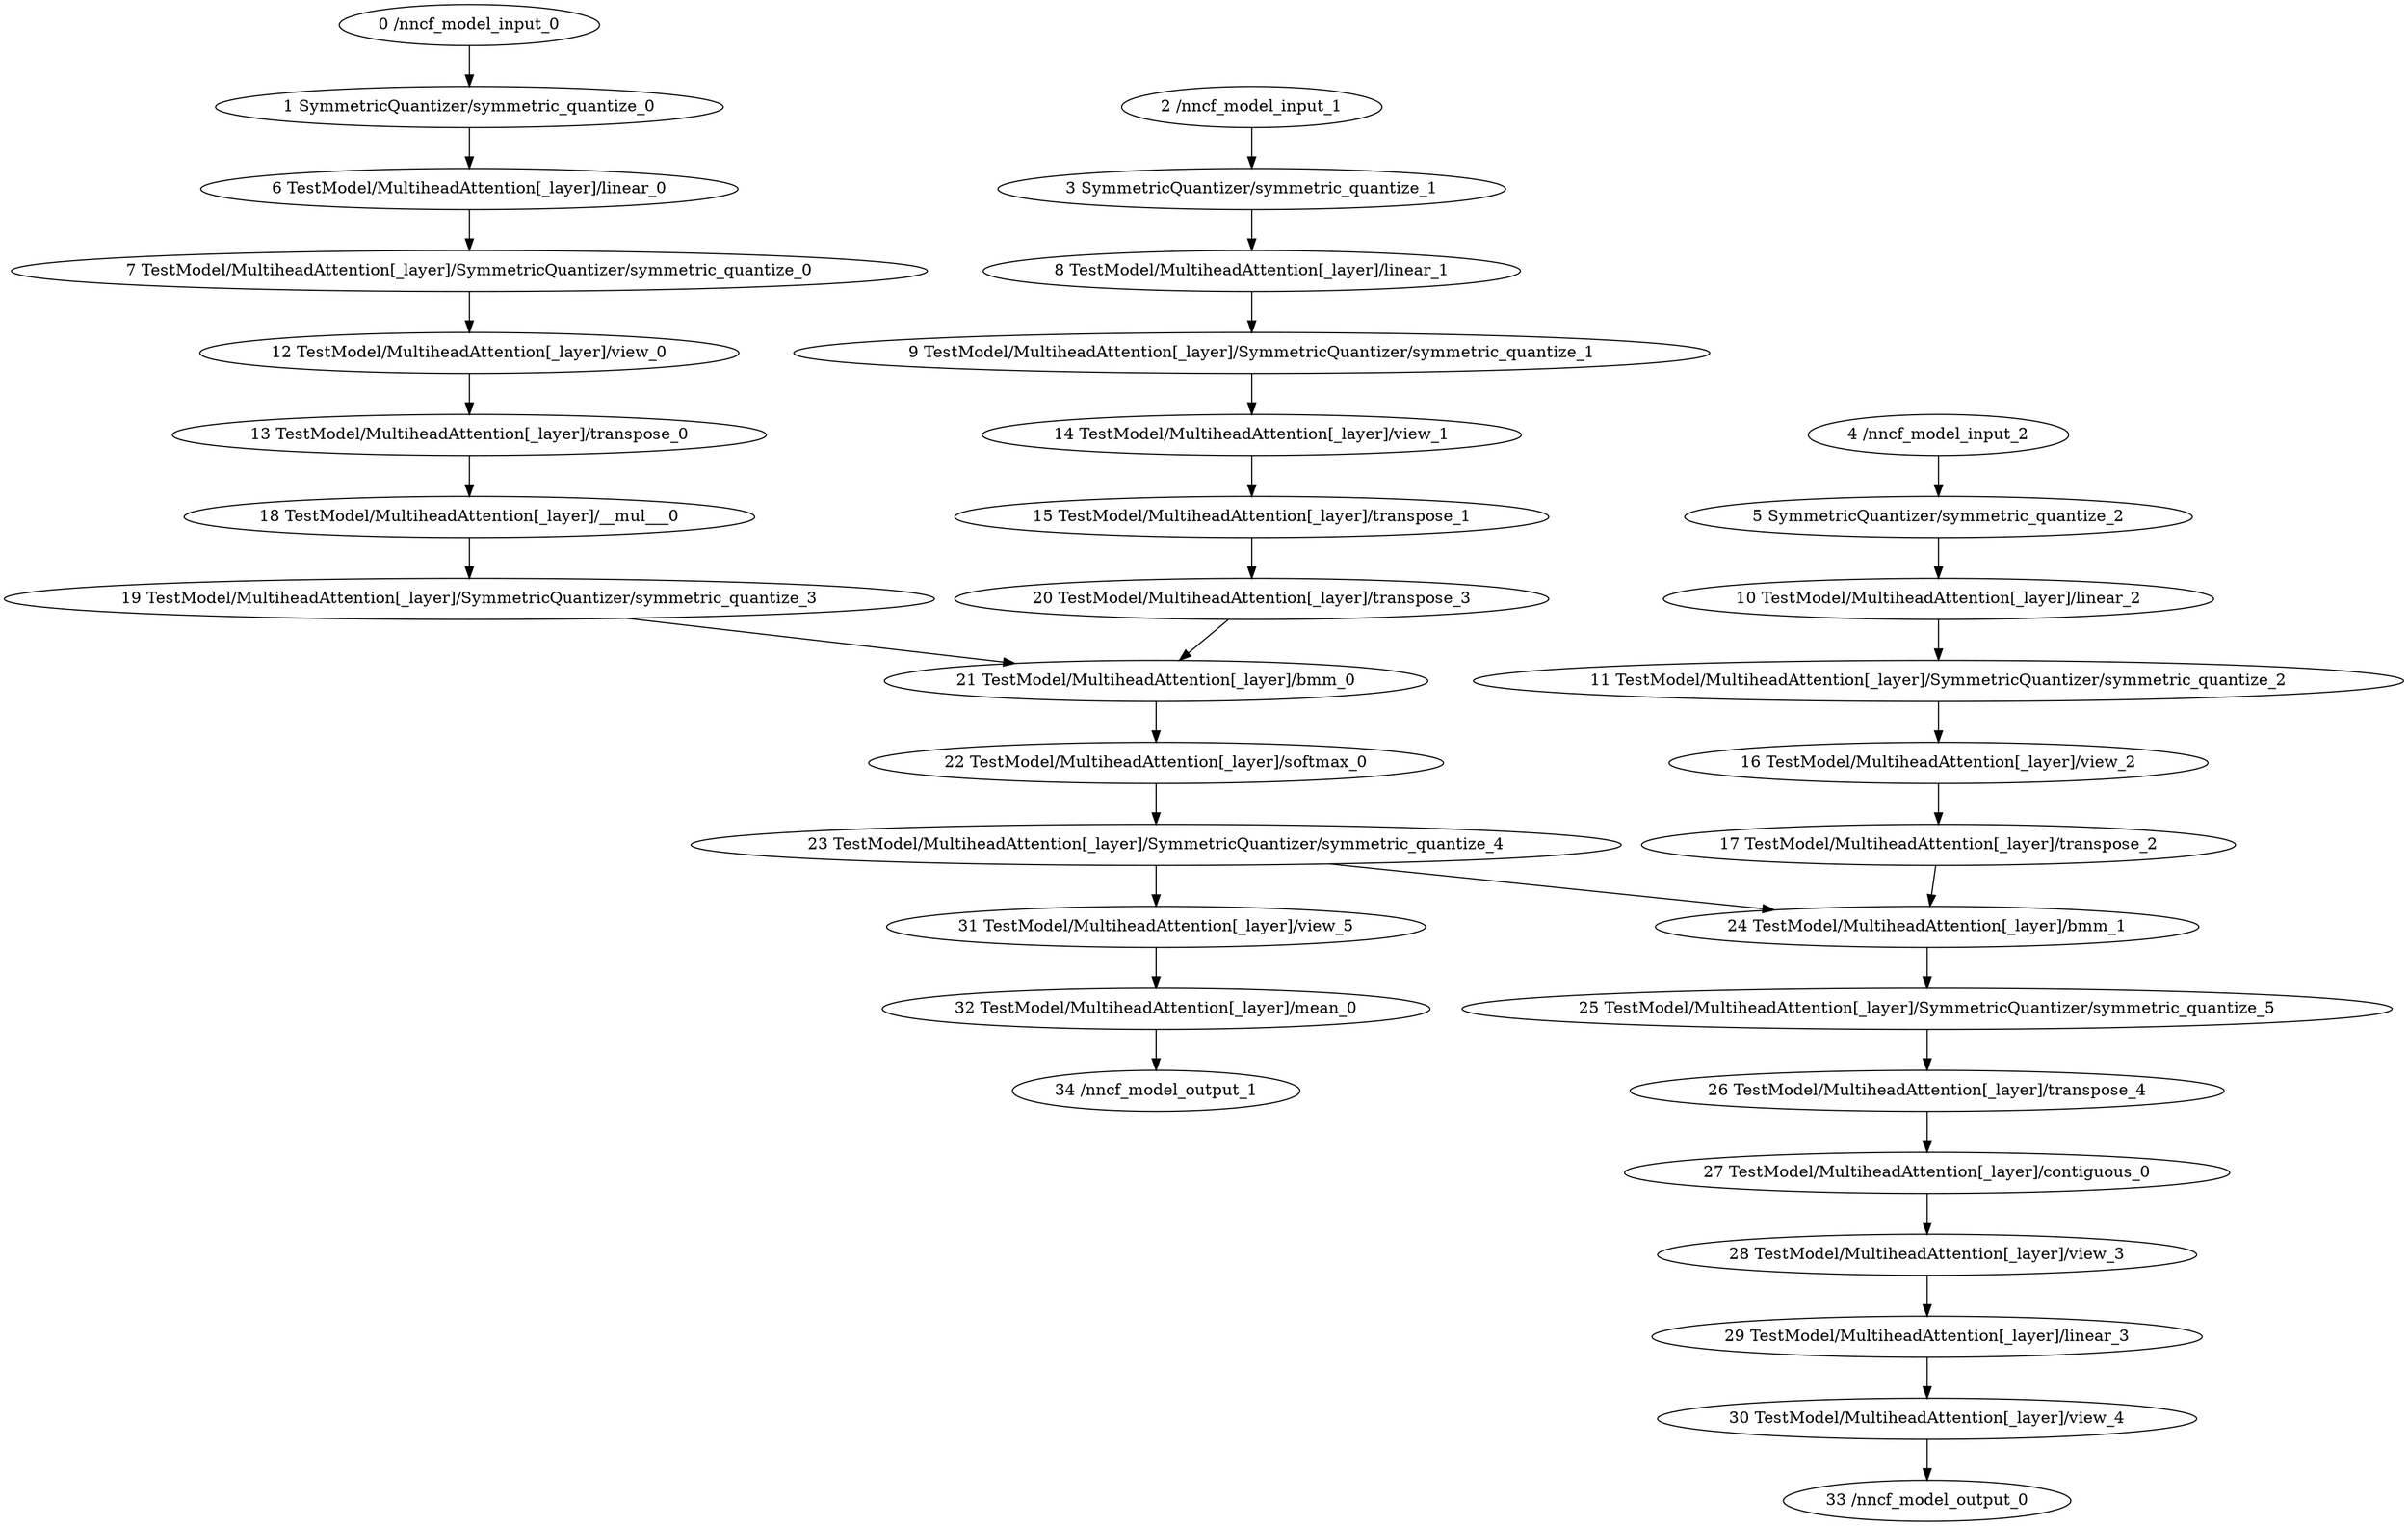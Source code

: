 strict digraph  {
"0 /nncf_model_input_0" [id=0, type=nncf_model_input];
"1 SymmetricQuantizer/symmetric_quantize_0" [id=1, type=symmetric_quantize];
"2 /nncf_model_input_1" [id=2, type=nncf_model_input];
"3 SymmetricQuantizer/symmetric_quantize_1" [id=3, type=symmetric_quantize];
"4 /nncf_model_input_2" [id=4, type=nncf_model_input];
"5 SymmetricQuantizer/symmetric_quantize_2" [id=5, type=symmetric_quantize];
"6 TestModel/MultiheadAttention[_layer]/linear_0" [id=6, type=linear];
"7 TestModel/MultiheadAttention[_layer]/SymmetricQuantizer/symmetric_quantize_0" [id=7, type=symmetric_quantize];
"8 TestModel/MultiheadAttention[_layer]/linear_1" [id=8, type=linear];
"9 TestModel/MultiheadAttention[_layer]/SymmetricQuantizer/symmetric_quantize_1" [id=9, type=symmetric_quantize];
"10 TestModel/MultiheadAttention[_layer]/linear_2" [id=10, type=linear];
"11 TestModel/MultiheadAttention[_layer]/SymmetricQuantizer/symmetric_quantize_2" [id=11, type=symmetric_quantize];
"12 TestModel/MultiheadAttention[_layer]/view_0" [id=12, type=view];
"13 TestModel/MultiheadAttention[_layer]/transpose_0" [id=13, type=transpose];
"14 TestModel/MultiheadAttention[_layer]/view_1" [id=14, type=view];
"15 TestModel/MultiheadAttention[_layer]/transpose_1" [id=15, type=transpose];
"16 TestModel/MultiheadAttention[_layer]/view_2" [id=16, type=view];
"17 TestModel/MultiheadAttention[_layer]/transpose_2" [id=17, type=transpose];
"18 TestModel/MultiheadAttention[_layer]/__mul___0" [id=18, type=__mul__];
"19 TestModel/MultiheadAttention[_layer]/SymmetricQuantizer/symmetric_quantize_3" [id=19, type=symmetric_quantize];
"20 TestModel/MultiheadAttention[_layer]/transpose_3" [id=20, type=transpose];
"21 TestModel/MultiheadAttention[_layer]/bmm_0" [id=21, type=bmm];
"22 TestModel/MultiheadAttention[_layer]/softmax_0" [id=22, type=softmax];
"23 TestModel/MultiheadAttention[_layer]/SymmetricQuantizer/symmetric_quantize_4" [id=23, type=symmetric_quantize];
"24 TestModel/MultiheadAttention[_layer]/bmm_1" [id=24, type=bmm];
"25 TestModel/MultiheadAttention[_layer]/SymmetricQuantizer/symmetric_quantize_5" [id=25, type=symmetric_quantize];
"26 TestModel/MultiheadAttention[_layer]/transpose_4" [id=26, type=transpose];
"27 TestModel/MultiheadAttention[_layer]/contiguous_0" [id=27, type=contiguous];
"28 TestModel/MultiheadAttention[_layer]/view_3" [id=28, type=view];
"29 TestModel/MultiheadAttention[_layer]/linear_3" [id=29, type=linear];
"30 TestModel/MultiheadAttention[_layer]/view_4" [id=30, type=view];
"31 TestModel/MultiheadAttention[_layer]/view_5" [id=31, type=view];
"32 TestModel/MultiheadAttention[_layer]/mean_0" [id=32, type=mean];
"33 /nncf_model_output_0" [id=33, type=nncf_model_output];
"34 /nncf_model_output_1" [id=34, type=nncf_model_output];
"0 /nncf_model_input_0" -> "1 SymmetricQuantizer/symmetric_quantize_0";
"1 SymmetricQuantizer/symmetric_quantize_0" -> "6 TestModel/MultiheadAttention[_layer]/linear_0";
"2 /nncf_model_input_1" -> "3 SymmetricQuantizer/symmetric_quantize_1";
"3 SymmetricQuantizer/symmetric_quantize_1" -> "8 TestModel/MultiheadAttention[_layer]/linear_1";
"4 /nncf_model_input_2" -> "5 SymmetricQuantizer/symmetric_quantize_2";
"5 SymmetricQuantizer/symmetric_quantize_2" -> "10 TestModel/MultiheadAttention[_layer]/linear_2";
"6 TestModel/MultiheadAttention[_layer]/linear_0" -> "7 TestModel/MultiheadAttention[_layer]/SymmetricQuantizer/symmetric_quantize_0";
"7 TestModel/MultiheadAttention[_layer]/SymmetricQuantizer/symmetric_quantize_0" -> "12 TestModel/MultiheadAttention[_layer]/view_0";
"8 TestModel/MultiheadAttention[_layer]/linear_1" -> "9 TestModel/MultiheadAttention[_layer]/SymmetricQuantizer/symmetric_quantize_1";
"9 TestModel/MultiheadAttention[_layer]/SymmetricQuantizer/symmetric_quantize_1" -> "14 TestModel/MultiheadAttention[_layer]/view_1";
"10 TestModel/MultiheadAttention[_layer]/linear_2" -> "11 TestModel/MultiheadAttention[_layer]/SymmetricQuantizer/symmetric_quantize_2";
"11 TestModel/MultiheadAttention[_layer]/SymmetricQuantizer/symmetric_quantize_2" -> "16 TestModel/MultiheadAttention[_layer]/view_2";
"12 TestModel/MultiheadAttention[_layer]/view_0" -> "13 TestModel/MultiheadAttention[_layer]/transpose_0";
"13 TestModel/MultiheadAttention[_layer]/transpose_0" -> "18 TestModel/MultiheadAttention[_layer]/__mul___0";
"14 TestModel/MultiheadAttention[_layer]/view_1" -> "15 TestModel/MultiheadAttention[_layer]/transpose_1";
"15 TestModel/MultiheadAttention[_layer]/transpose_1" -> "20 TestModel/MultiheadAttention[_layer]/transpose_3";
"16 TestModel/MultiheadAttention[_layer]/view_2" -> "17 TestModel/MultiheadAttention[_layer]/transpose_2";
"17 TestModel/MultiheadAttention[_layer]/transpose_2" -> "24 TestModel/MultiheadAttention[_layer]/bmm_1";
"18 TestModel/MultiheadAttention[_layer]/__mul___0" -> "19 TestModel/MultiheadAttention[_layer]/SymmetricQuantizer/symmetric_quantize_3";
"19 TestModel/MultiheadAttention[_layer]/SymmetricQuantizer/symmetric_quantize_3" -> "21 TestModel/MultiheadAttention[_layer]/bmm_0";
"20 TestModel/MultiheadAttention[_layer]/transpose_3" -> "21 TestModel/MultiheadAttention[_layer]/bmm_0";
"21 TestModel/MultiheadAttention[_layer]/bmm_0" -> "22 TestModel/MultiheadAttention[_layer]/softmax_0";
"22 TestModel/MultiheadAttention[_layer]/softmax_0" -> "23 TestModel/MultiheadAttention[_layer]/SymmetricQuantizer/symmetric_quantize_4";
"23 TestModel/MultiheadAttention[_layer]/SymmetricQuantizer/symmetric_quantize_4" -> "24 TestModel/MultiheadAttention[_layer]/bmm_1";
"23 TestModel/MultiheadAttention[_layer]/SymmetricQuantizer/symmetric_quantize_4" -> "31 TestModel/MultiheadAttention[_layer]/view_5";
"24 TestModel/MultiheadAttention[_layer]/bmm_1" -> "25 TestModel/MultiheadAttention[_layer]/SymmetricQuantizer/symmetric_quantize_5";
"25 TestModel/MultiheadAttention[_layer]/SymmetricQuantizer/symmetric_quantize_5" -> "26 TestModel/MultiheadAttention[_layer]/transpose_4";
"26 TestModel/MultiheadAttention[_layer]/transpose_4" -> "27 TestModel/MultiheadAttention[_layer]/contiguous_0";
"27 TestModel/MultiheadAttention[_layer]/contiguous_0" -> "28 TestModel/MultiheadAttention[_layer]/view_3";
"28 TestModel/MultiheadAttention[_layer]/view_3" -> "29 TestModel/MultiheadAttention[_layer]/linear_3";
"29 TestModel/MultiheadAttention[_layer]/linear_3" -> "30 TestModel/MultiheadAttention[_layer]/view_4";
"30 TestModel/MultiheadAttention[_layer]/view_4" -> "33 /nncf_model_output_0";
"31 TestModel/MultiheadAttention[_layer]/view_5" -> "32 TestModel/MultiheadAttention[_layer]/mean_0";
"32 TestModel/MultiheadAttention[_layer]/mean_0" -> "34 /nncf_model_output_1";
}
